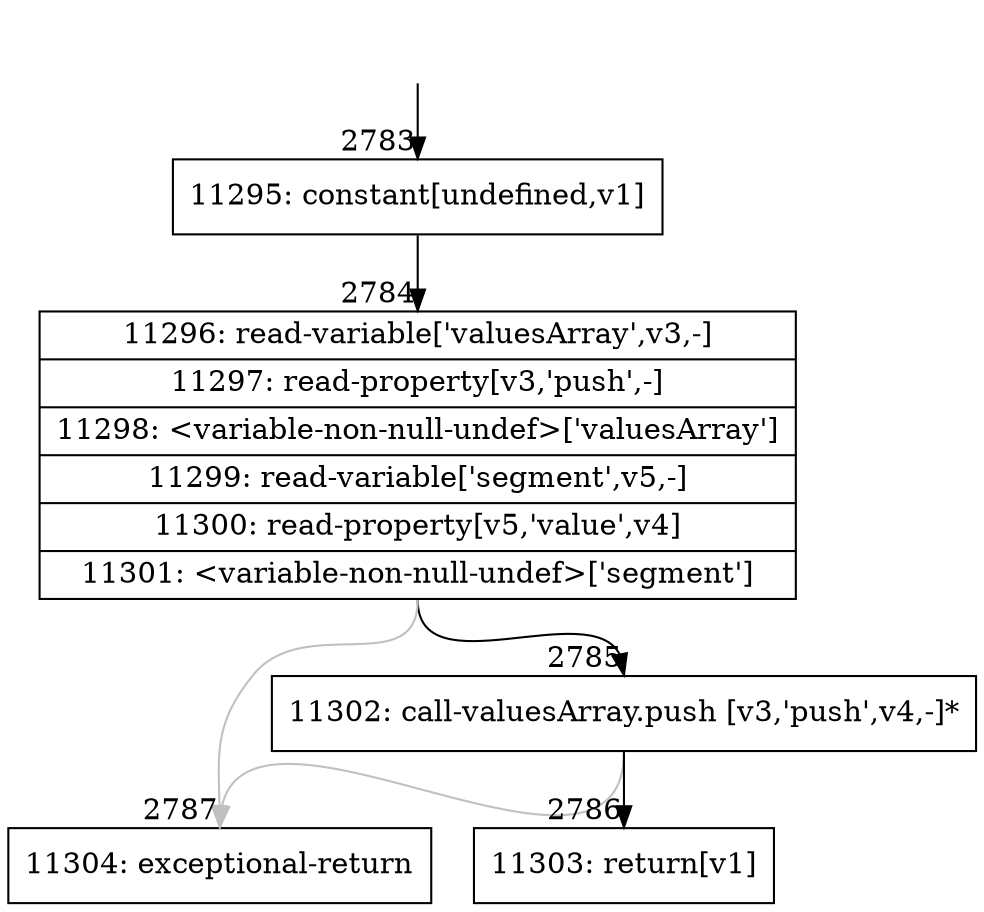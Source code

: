 digraph {
rankdir="TD"
BB_entry264[shape=none,label=""];
BB_entry264 -> BB2783 [tailport=s, headport=n, headlabel="    2783"]
BB2783 [shape=record label="{11295: constant[undefined,v1]}" ] 
BB2783 -> BB2784 [tailport=s, headport=n, headlabel="      2784"]
BB2784 [shape=record label="{11296: read-variable['valuesArray',v3,-]|11297: read-property[v3,'push',-]|11298: \<variable-non-null-undef\>['valuesArray']|11299: read-variable['segment',v5,-]|11300: read-property[v5,'value',v4]|11301: \<variable-non-null-undef\>['segment']}" ] 
BB2784 -> BB2785 [tailport=s, headport=n, headlabel="      2785"]
BB2784 -> BB2787 [tailport=s, headport=n, color=gray, headlabel="      2787"]
BB2785 [shape=record label="{11302: call-valuesArray.push [v3,'push',v4,-]*}" ] 
BB2785 -> BB2786 [tailport=s, headport=n, headlabel="      2786"]
BB2785 -> BB2787 [tailport=s, headport=n, color=gray]
BB2786 [shape=record label="{11303: return[v1]}" ] 
BB2787 [shape=record label="{11304: exceptional-return}" ] 
//#$~ 3047
}
